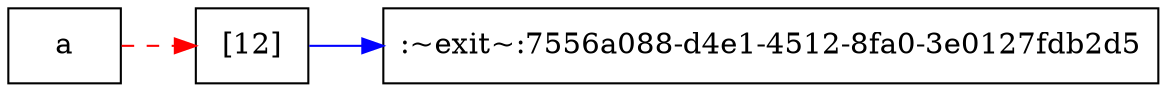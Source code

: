 digraph G {
  rankdir=LR;
  "[12]" [shape=box];
  "[12]" -> ":~exit~:7556a088-d4e1-4512-8fa0-3e0127fdb2d5" [color=blue];
  ":~exit~:7556a088-d4e1-4512-8fa0-3e0127fdb2d5" [shape=box];
  "a" [shape=box];
  "a" -> "[12]" [style=dashed color=red];
}
